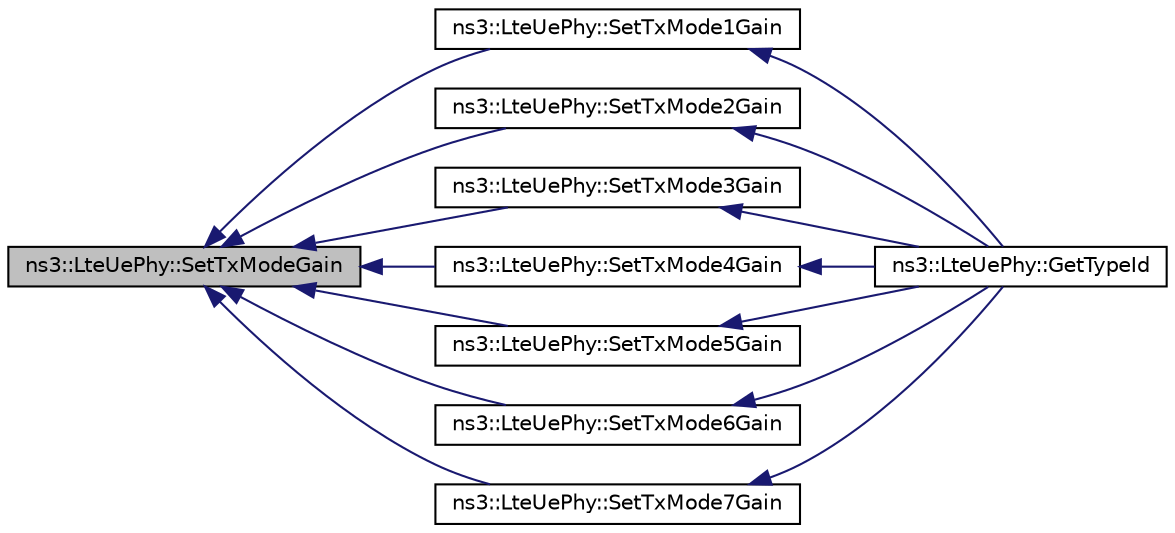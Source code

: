 digraph "ns3::LteUePhy::SetTxModeGain"
{
  edge [fontname="Helvetica",fontsize="10",labelfontname="Helvetica",labelfontsize="10"];
  node [fontname="Helvetica",fontsize="10",shape=record];
  rankdir="LR";
  Node1 [label="ns3::LteUePhy::SetTxModeGain",height=0.2,width=0.4,color="black", fillcolor="grey75", style="filled", fontcolor="black"];
  Node1 -> Node2 [dir="back",color="midnightblue",fontsize="10",style="solid"];
  Node2 [label="ns3::LteUePhy::SetTxMode1Gain",height=0.2,width=0.4,color="black", fillcolor="white", style="filled",URL="$da/ddd/classns3_1_1LteUePhy.html#a0106f6900d62a557cbb005880dcf3eab"];
  Node2 -> Node3 [dir="back",color="midnightblue",fontsize="10",style="solid"];
  Node3 [label="ns3::LteUePhy::GetTypeId",height=0.2,width=0.4,color="black", fillcolor="white", style="filled",URL="$da/ddd/classns3_1_1LteUePhy.html#a6934c332600719042027da84e70e82a1"];
  Node1 -> Node4 [dir="back",color="midnightblue",fontsize="10",style="solid"];
  Node4 [label="ns3::LteUePhy::SetTxMode2Gain",height=0.2,width=0.4,color="black", fillcolor="white", style="filled",URL="$da/ddd/classns3_1_1LteUePhy.html#a5f1e724e835f1f2649f1c6dbc605cdff"];
  Node4 -> Node3 [dir="back",color="midnightblue",fontsize="10",style="solid"];
  Node1 -> Node5 [dir="back",color="midnightblue",fontsize="10",style="solid"];
  Node5 [label="ns3::LteUePhy::SetTxMode3Gain",height=0.2,width=0.4,color="black", fillcolor="white", style="filled",URL="$da/ddd/classns3_1_1LteUePhy.html#a184e30e9ca3fa4d1869482e0d621a131"];
  Node5 -> Node3 [dir="back",color="midnightblue",fontsize="10",style="solid"];
  Node1 -> Node6 [dir="back",color="midnightblue",fontsize="10",style="solid"];
  Node6 [label="ns3::LteUePhy::SetTxMode4Gain",height=0.2,width=0.4,color="black", fillcolor="white", style="filled",URL="$da/ddd/classns3_1_1LteUePhy.html#ae9c8640332f41ea9560ef0f8b2b9fcac"];
  Node6 -> Node3 [dir="back",color="midnightblue",fontsize="10",style="solid"];
  Node1 -> Node7 [dir="back",color="midnightblue",fontsize="10",style="solid"];
  Node7 [label="ns3::LteUePhy::SetTxMode5Gain",height=0.2,width=0.4,color="black", fillcolor="white", style="filled",URL="$da/ddd/classns3_1_1LteUePhy.html#a8c7bce2e0d342ff18303a54124c38497"];
  Node7 -> Node3 [dir="back",color="midnightblue",fontsize="10",style="solid"];
  Node1 -> Node8 [dir="back",color="midnightblue",fontsize="10",style="solid"];
  Node8 [label="ns3::LteUePhy::SetTxMode6Gain",height=0.2,width=0.4,color="black", fillcolor="white", style="filled",URL="$da/ddd/classns3_1_1LteUePhy.html#a58386441bb347f679dc42f00e1d7a14b"];
  Node8 -> Node3 [dir="back",color="midnightblue",fontsize="10",style="solid"];
  Node1 -> Node9 [dir="back",color="midnightblue",fontsize="10",style="solid"];
  Node9 [label="ns3::LteUePhy::SetTxMode7Gain",height=0.2,width=0.4,color="black", fillcolor="white", style="filled",URL="$da/ddd/classns3_1_1LteUePhy.html#ad190d27a1c71a5c25548d05b2aa6302e"];
  Node9 -> Node3 [dir="back",color="midnightblue",fontsize="10",style="solid"];
}
